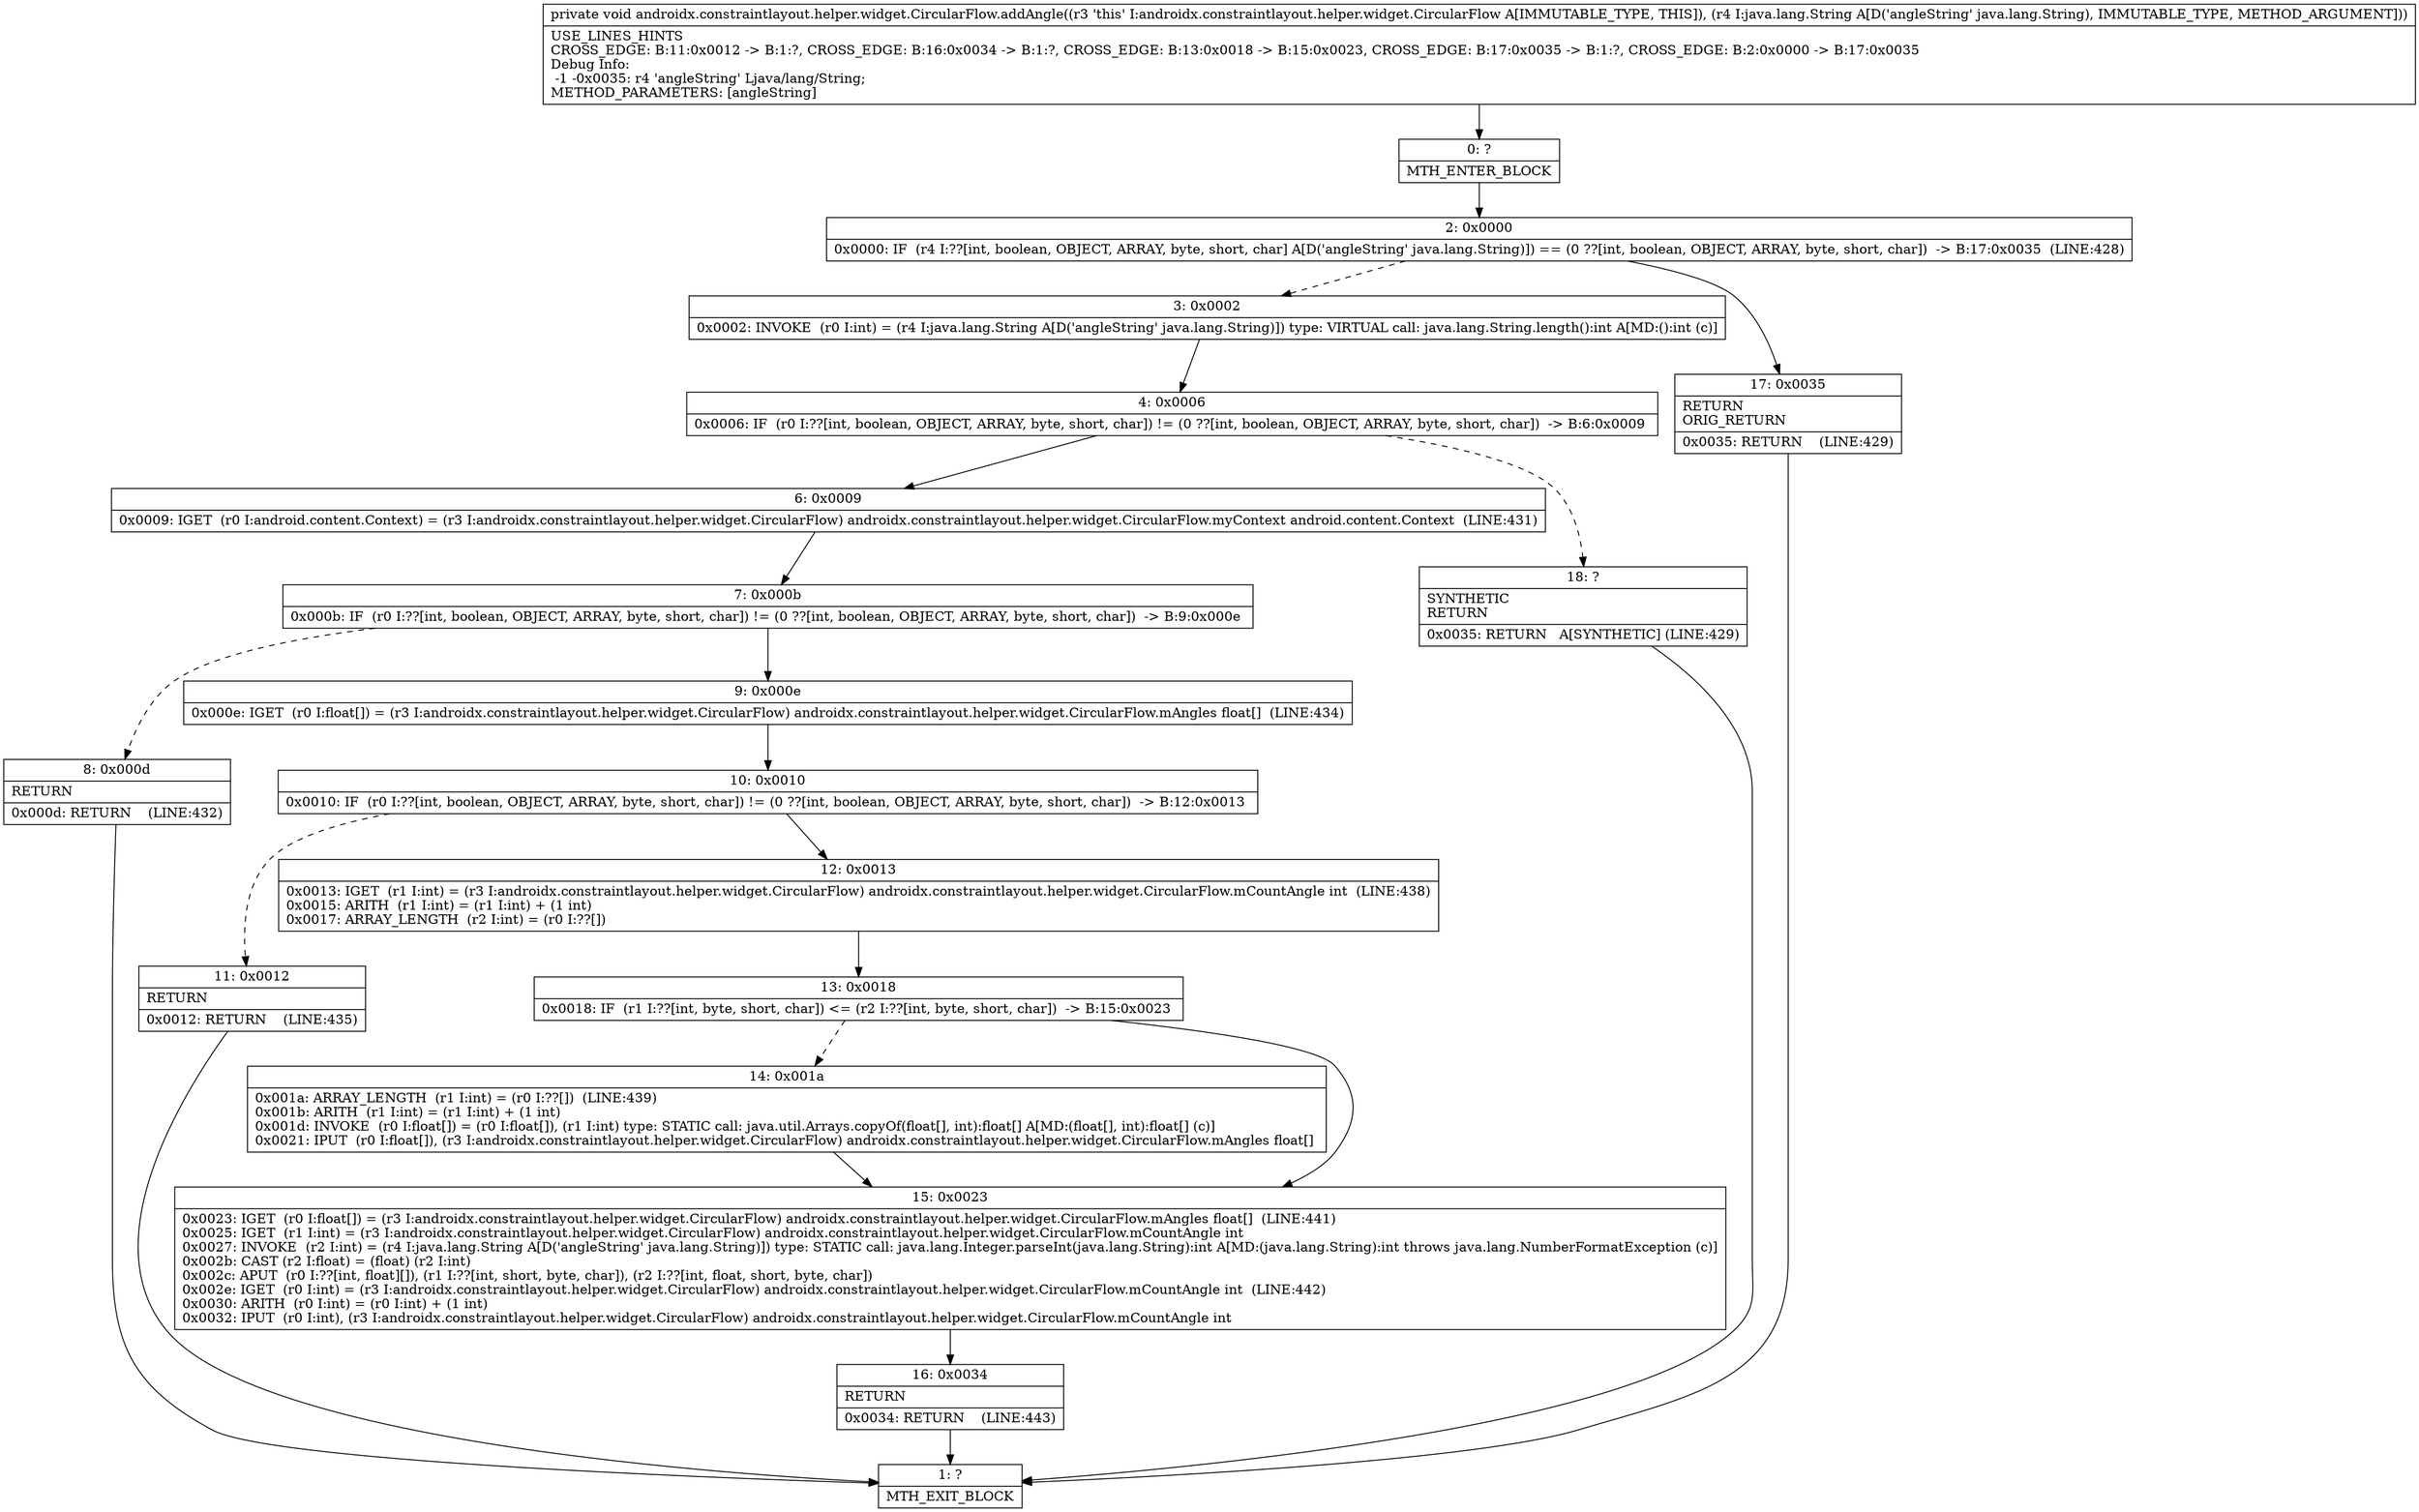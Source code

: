 digraph "CFG forandroidx.constraintlayout.helper.widget.CircularFlow.addAngle(Ljava\/lang\/String;)V" {
Node_0 [shape=record,label="{0\:\ ?|MTH_ENTER_BLOCK\l}"];
Node_2 [shape=record,label="{2\:\ 0x0000|0x0000: IF  (r4 I:??[int, boolean, OBJECT, ARRAY, byte, short, char] A[D('angleString' java.lang.String)]) == (0 ??[int, boolean, OBJECT, ARRAY, byte, short, char])  \-\> B:17:0x0035  (LINE:428)\l}"];
Node_3 [shape=record,label="{3\:\ 0x0002|0x0002: INVOKE  (r0 I:int) = (r4 I:java.lang.String A[D('angleString' java.lang.String)]) type: VIRTUAL call: java.lang.String.length():int A[MD:():int (c)]\l}"];
Node_4 [shape=record,label="{4\:\ 0x0006|0x0006: IF  (r0 I:??[int, boolean, OBJECT, ARRAY, byte, short, char]) != (0 ??[int, boolean, OBJECT, ARRAY, byte, short, char])  \-\> B:6:0x0009 \l}"];
Node_6 [shape=record,label="{6\:\ 0x0009|0x0009: IGET  (r0 I:android.content.Context) = (r3 I:androidx.constraintlayout.helper.widget.CircularFlow) androidx.constraintlayout.helper.widget.CircularFlow.myContext android.content.Context  (LINE:431)\l}"];
Node_7 [shape=record,label="{7\:\ 0x000b|0x000b: IF  (r0 I:??[int, boolean, OBJECT, ARRAY, byte, short, char]) != (0 ??[int, boolean, OBJECT, ARRAY, byte, short, char])  \-\> B:9:0x000e \l}"];
Node_8 [shape=record,label="{8\:\ 0x000d|RETURN\l|0x000d: RETURN    (LINE:432)\l}"];
Node_1 [shape=record,label="{1\:\ ?|MTH_EXIT_BLOCK\l}"];
Node_9 [shape=record,label="{9\:\ 0x000e|0x000e: IGET  (r0 I:float[]) = (r3 I:androidx.constraintlayout.helper.widget.CircularFlow) androidx.constraintlayout.helper.widget.CircularFlow.mAngles float[]  (LINE:434)\l}"];
Node_10 [shape=record,label="{10\:\ 0x0010|0x0010: IF  (r0 I:??[int, boolean, OBJECT, ARRAY, byte, short, char]) != (0 ??[int, boolean, OBJECT, ARRAY, byte, short, char])  \-\> B:12:0x0013 \l}"];
Node_11 [shape=record,label="{11\:\ 0x0012|RETURN\l|0x0012: RETURN    (LINE:435)\l}"];
Node_12 [shape=record,label="{12\:\ 0x0013|0x0013: IGET  (r1 I:int) = (r3 I:androidx.constraintlayout.helper.widget.CircularFlow) androidx.constraintlayout.helper.widget.CircularFlow.mCountAngle int  (LINE:438)\l0x0015: ARITH  (r1 I:int) = (r1 I:int) + (1 int) \l0x0017: ARRAY_LENGTH  (r2 I:int) = (r0 I:??[]) \l}"];
Node_13 [shape=record,label="{13\:\ 0x0018|0x0018: IF  (r1 I:??[int, byte, short, char]) \<= (r2 I:??[int, byte, short, char])  \-\> B:15:0x0023 \l}"];
Node_14 [shape=record,label="{14\:\ 0x001a|0x001a: ARRAY_LENGTH  (r1 I:int) = (r0 I:??[])  (LINE:439)\l0x001b: ARITH  (r1 I:int) = (r1 I:int) + (1 int) \l0x001d: INVOKE  (r0 I:float[]) = (r0 I:float[]), (r1 I:int) type: STATIC call: java.util.Arrays.copyOf(float[], int):float[] A[MD:(float[], int):float[] (c)]\l0x0021: IPUT  (r0 I:float[]), (r3 I:androidx.constraintlayout.helper.widget.CircularFlow) androidx.constraintlayout.helper.widget.CircularFlow.mAngles float[] \l}"];
Node_15 [shape=record,label="{15\:\ 0x0023|0x0023: IGET  (r0 I:float[]) = (r3 I:androidx.constraintlayout.helper.widget.CircularFlow) androidx.constraintlayout.helper.widget.CircularFlow.mAngles float[]  (LINE:441)\l0x0025: IGET  (r1 I:int) = (r3 I:androidx.constraintlayout.helper.widget.CircularFlow) androidx.constraintlayout.helper.widget.CircularFlow.mCountAngle int \l0x0027: INVOKE  (r2 I:int) = (r4 I:java.lang.String A[D('angleString' java.lang.String)]) type: STATIC call: java.lang.Integer.parseInt(java.lang.String):int A[MD:(java.lang.String):int throws java.lang.NumberFormatException (c)]\l0x002b: CAST (r2 I:float) = (float) (r2 I:int) \l0x002c: APUT  (r0 I:??[int, float][]), (r1 I:??[int, short, byte, char]), (r2 I:??[int, float, short, byte, char]) \l0x002e: IGET  (r0 I:int) = (r3 I:androidx.constraintlayout.helper.widget.CircularFlow) androidx.constraintlayout.helper.widget.CircularFlow.mCountAngle int  (LINE:442)\l0x0030: ARITH  (r0 I:int) = (r0 I:int) + (1 int) \l0x0032: IPUT  (r0 I:int), (r3 I:androidx.constraintlayout.helper.widget.CircularFlow) androidx.constraintlayout.helper.widget.CircularFlow.mCountAngle int \l}"];
Node_16 [shape=record,label="{16\:\ 0x0034|RETURN\l|0x0034: RETURN    (LINE:443)\l}"];
Node_18 [shape=record,label="{18\:\ ?|SYNTHETIC\lRETURN\l|0x0035: RETURN   A[SYNTHETIC] (LINE:429)\l}"];
Node_17 [shape=record,label="{17\:\ 0x0035|RETURN\lORIG_RETURN\l|0x0035: RETURN    (LINE:429)\l}"];
MethodNode[shape=record,label="{private void androidx.constraintlayout.helper.widget.CircularFlow.addAngle((r3 'this' I:androidx.constraintlayout.helper.widget.CircularFlow A[IMMUTABLE_TYPE, THIS]), (r4 I:java.lang.String A[D('angleString' java.lang.String), IMMUTABLE_TYPE, METHOD_ARGUMENT]))  | USE_LINES_HINTS\lCROSS_EDGE: B:11:0x0012 \-\> B:1:?, CROSS_EDGE: B:16:0x0034 \-\> B:1:?, CROSS_EDGE: B:13:0x0018 \-\> B:15:0x0023, CROSS_EDGE: B:17:0x0035 \-\> B:1:?, CROSS_EDGE: B:2:0x0000 \-\> B:17:0x0035\lDebug Info:\l  \-1 \-0x0035: r4 'angleString' Ljava\/lang\/String;\lMETHOD_PARAMETERS: [angleString]\l}"];
MethodNode -> Node_0;Node_0 -> Node_2;
Node_2 -> Node_3[style=dashed];
Node_2 -> Node_17;
Node_3 -> Node_4;
Node_4 -> Node_6;
Node_4 -> Node_18[style=dashed];
Node_6 -> Node_7;
Node_7 -> Node_8[style=dashed];
Node_7 -> Node_9;
Node_8 -> Node_1;
Node_9 -> Node_10;
Node_10 -> Node_11[style=dashed];
Node_10 -> Node_12;
Node_11 -> Node_1;
Node_12 -> Node_13;
Node_13 -> Node_14[style=dashed];
Node_13 -> Node_15;
Node_14 -> Node_15;
Node_15 -> Node_16;
Node_16 -> Node_1;
Node_18 -> Node_1;
Node_17 -> Node_1;
}

